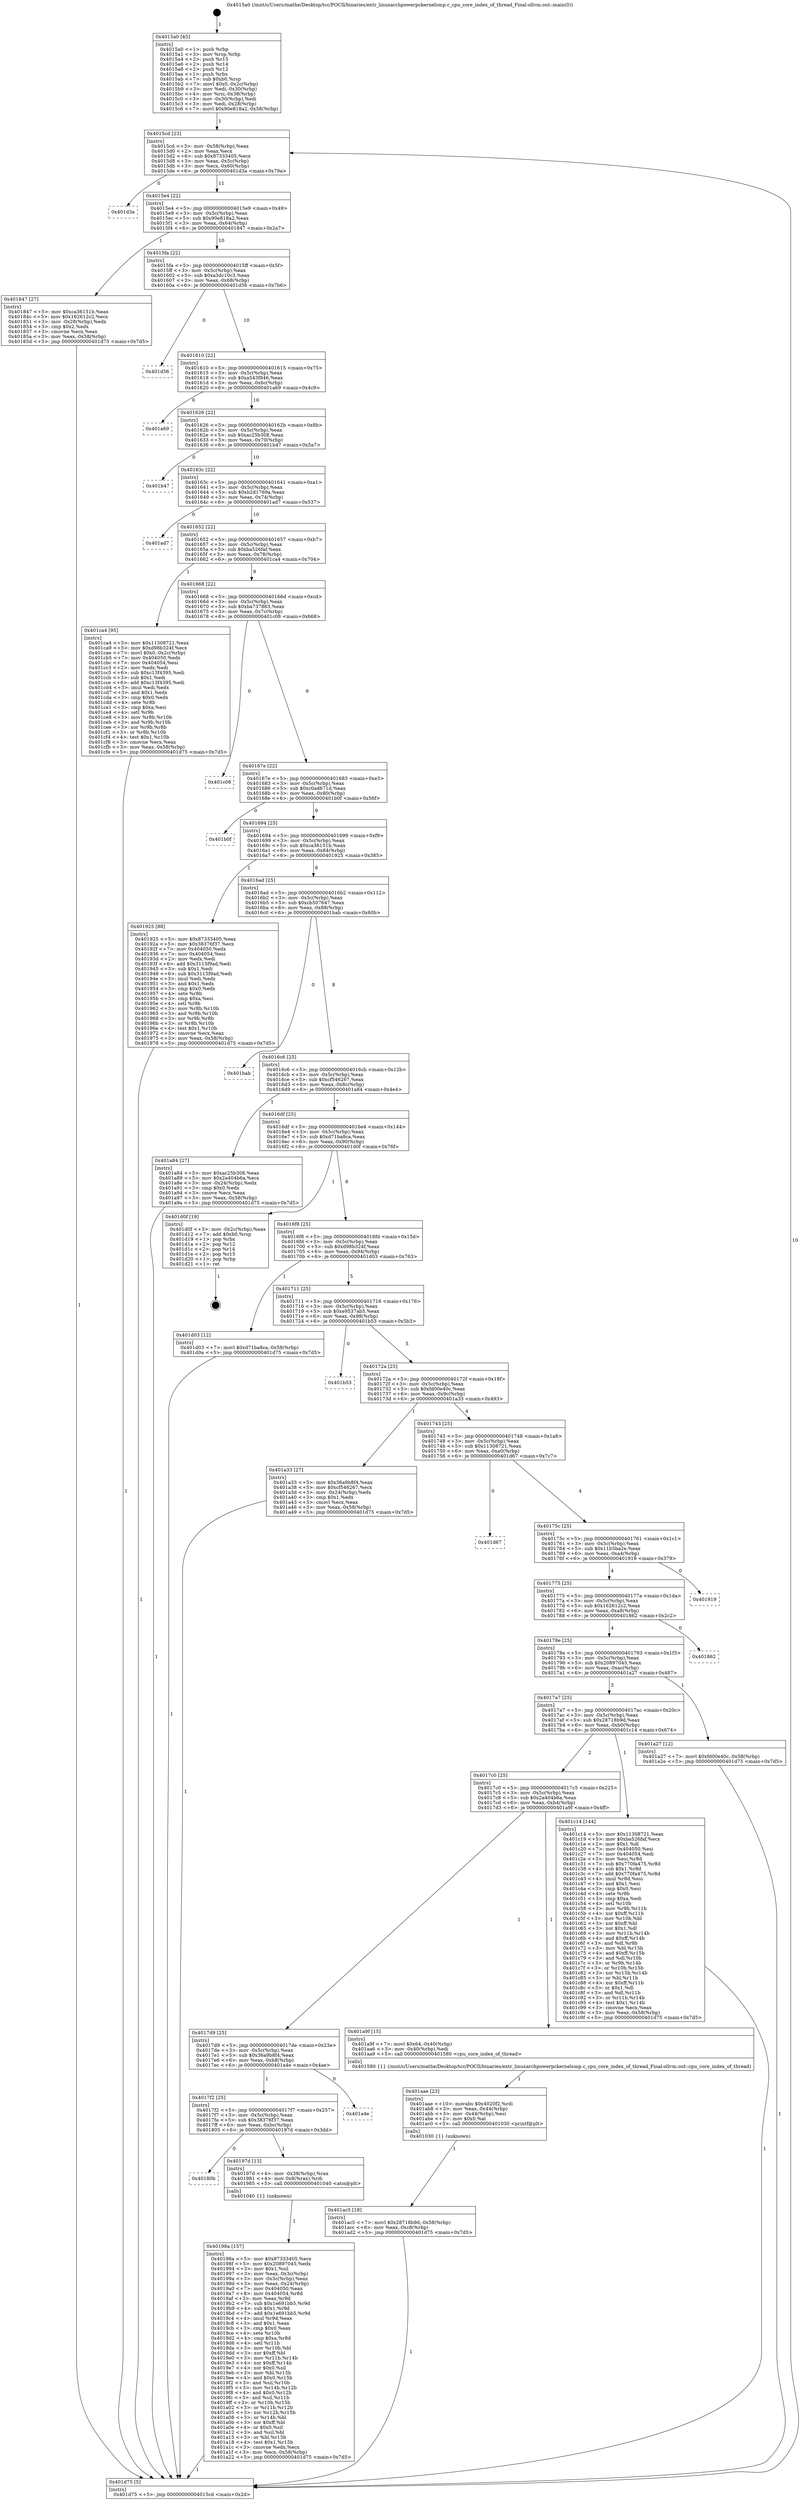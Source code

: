 digraph "0x4015a0" {
  label = "0x4015a0 (/mnt/c/Users/mathe/Desktop/tcc/POCII/binaries/extr_linuxarchpowerpckernelsmp.c_cpu_core_index_of_thread_Final-ollvm.out::main(0))"
  labelloc = "t"
  node[shape=record]

  Entry [label="",width=0.3,height=0.3,shape=circle,fillcolor=black,style=filled]
  "0x4015cd" [label="{
     0x4015cd [23]\l
     | [instrs]\l
     &nbsp;&nbsp;0x4015cd \<+3\>: mov -0x58(%rbp),%eax\l
     &nbsp;&nbsp;0x4015d0 \<+2\>: mov %eax,%ecx\l
     &nbsp;&nbsp;0x4015d2 \<+6\>: sub $0x87333405,%ecx\l
     &nbsp;&nbsp;0x4015d8 \<+3\>: mov %eax,-0x5c(%rbp)\l
     &nbsp;&nbsp;0x4015db \<+3\>: mov %ecx,-0x60(%rbp)\l
     &nbsp;&nbsp;0x4015de \<+6\>: je 0000000000401d3a \<main+0x79a\>\l
  }"]
  "0x401d3a" [label="{
     0x401d3a\l
  }", style=dashed]
  "0x4015e4" [label="{
     0x4015e4 [22]\l
     | [instrs]\l
     &nbsp;&nbsp;0x4015e4 \<+5\>: jmp 00000000004015e9 \<main+0x49\>\l
     &nbsp;&nbsp;0x4015e9 \<+3\>: mov -0x5c(%rbp),%eax\l
     &nbsp;&nbsp;0x4015ec \<+5\>: sub $0x90e818a2,%eax\l
     &nbsp;&nbsp;0x4015f1 \<+3\>: mov %eax,-0x64(%rbp)\l
     &nbsp;&nbsp;0x4015f4 \<+6\>: je 0000000000401847 \<main+0x2a7\>\l
  }"]
  Exit [label="",width=0.3,height=0.3,shape=circle,fillcolor=black,style=filled,peripheries=2]
  "0x401847" [label="{
     0x401847 [27]\l
     | [instrs]\l
     &nbsp;&nbsp;0x401847 \<+5\>: mov $0xca36151b,%eax\l
     &nbsp;&nbsp;0x40184c \<+5\>: mov $0x162612c2,%ecx\l
     &nbsp;&nbsp;0x401851 \<+3\>: mov -0x28(%rbp),%edx\l
     &nbsp;&nbsp;0x401854 \<+3\>: cmp $0x2,%edx\l
     &nbsp;&nbsp;0x401857 \<+3\>: cmovne %ecx,%eax\l
     &nbsp;&nbsp;0x40185a \<+3\>: mov %eax,-0x58(%rbp)\l
     &nbsp;&nbsp;0x40185d \<+5\>: jmp 0000000000401d75 \<main+0x7d5\>\l
  }"]
  "0x4015fa" [label="{
     0x4015fa [22]\l
     | [instrs]\l
     &nbsp;&nbsp;0x4015fa \<+5\>: jmp 00000000004015ff \<main+0x5f\>\l
     &nbsp;&nbsp;0x4015ff \<+3\>: mov -0x5c(%rbp),%eax\l
     &nbsp;&nbsp;0x401602 \<+5\>: sub $0xa3dc10c3,%eax\l
     &nbsp;&nbsp;0x401607 \<+3\>: mov %eax,-0x68(%rbp)\l
     &nbsp;&nbsp;0x40160a \<+6\>: je 0000000000401d56 \<main+0x7b6\>\l
  }"]
  "0x401d75" [label="{
     0x401d75 [5]\l
     | [instrs]\l
     &nbsp;&nbsp;0x401d75 \<+5\>: jmp 00000000004015cd \<main+0x2d\>\l
  }"]
  "0x4015a0" [label="{
     0x4015a0 [45]\l
     | [instrs]\l
     &nbsp;&nbsp;0x4015a0 \<+1\>: push %rbp\l
     &nbsp;&nbsp;0x4015a1 \<+3\>: mov %rsp,%rbp\l
     &nbsp;&nbsp;0x4015a4 \<+2\>: push %r15\l
     &nbsp;&nbsp;0x4015a6 \<+2\>: push %r14\l
     &nbsp;&nbsp;0x4015a8 \<+2\>: push %r12\l
     &nbsp;&nbsp;0x4015aa \<+1\>: push %rbx\l
     &nbsp;&nbsp;0x4015ab \<+7\>: sub $0xb0,%rsp\l
     &nbsp;&nbsp;0x4015b2 \<+7\>: movl $0x0,-0x2c(%rbp)\l
     &nbsp;&nbsp;0x4015b9 \<+3\>: mov %edi,-0x30(%rbp)\l
     &nbsp;&nbsp;0x4015bc \<+4\>: mov %rsi,-0x38(%rbp)\l
     &nbsp;&nbsp;0x4015c0 \<+3\>: mov -0x30(%rbp),%edi\l
     &nbsp;&nbsp;0x4015c3 \<+3\>: mov %edi,-0x28(%rbp)\l
     &nbsp;&nbsp;0x4015c6 \<+7\>: movl $0x90e818a2,-0x58(%rbp)\l
  }"]
  "0x401ac5" [label="{
     0x401ac5 [18]\l
     | [instrs]\l
     &nbsp;&nbsp;0x401ac5 \<+7\>: movl $0x28718b9d,-0x58(%rbp)\l
     &nbsp;&nbsp;0x401acc \<+6\>: mov %eax,-0xc8(%rbp)\l
     &nbsp;&nbsp;0x401ad2 \<+5\>: jmp 0000000000401d75 \<main+0x7d5\>\l
  }"]
  "0x401d56" [label="{
     0x401d56\l
  }", style=dashed]
  "0x401610" [label="{
     0x401610 [22]\l
     | [instrs]\l
     &nbsp;&nbsp;0x401610 \<+5\>: jmp 0000000000401615 \<main+0x75\>\l
     &nbsp;&nbsp;0x401615 \<+3\>: mov -0x5c(%rbp),%eax\l
     &nbsp;&nbsp;0x401618 \<+5\>: sub $0xa543f846,%eax\l
     &nbsp;&nbsp;0x40161d \<+3\>: mov %eax,-0x6c(%rbp)\l
     &nbsp;&nbsp;0x401620 \<+6\>: je 0000000000401a69 \<main+0x4c9\>\l
  }"]
  "0x401aae" [label="{
     0x401aae [23]\l
     | [instrs]\l
     &nbsp;&nbsp;0x401aae \<+10\>: movabs $0x4020f2,%rdi\l
     &nbsp;&nbsp;0x401ab8 \<+3\>: mov %eax,-0x44(%rbp)\l
     &nbsp;&nbsp;0x401abb \<+3\>: mov -0x44(%rbp),%esi\l
     &nbsp;&nbsp;0x401abe \<+2\>: mov $0x0,%al\l
     &nbsp;&nbsp;0x401ac0 \<+5\>: call 0000000000401030 \<printf@plt\>\l
     | [calls]\l
     &nbsp;&nbsp;0x401030 \{1\} (unknown)\l
  }"]
  "0x401a69" [label="{
     0x401a69\l
  }", style=dashed]
  "0x401626" [label="{
     0x401626 [22]\l
     | [instrs]\l
     &nbsp;&nbsp;0x401626 \<+5\>: jmp 000000000040162b \<main+0x8b\>\l
     &nbsp;&nbsp;0x40162b \<+3\>: mov -0x5c(%rbp),%eax\l
     &nbsp;&nbsp;0x40162e \<+5\>: sub $0xac25b308,%eax\l
     &nbsp;&nbsp;0x401633 \<+3\>: mov %eax,-0x70(%rbp)\l
     &nbsp;&nbsp;0x401636 \<+6\>: je 0000000000401b47 \<main+0x5a7\>\l
  }"]
  "0x40198a" [label="{
     0x40198a [157]\l
     | [instrs]\l
     &nbsp;&nbsp;0x40198a \<+5\>: mov $0x87333405,%ecx\l
     &nbsp;&nbsp;0x40198f \<+5\>: mov $0x20897045,%edx\l
     &nbsp;&nbsp;0x401994 \<+3\>: mov $0x1,%sil\l
     &nbsp;&nbsp;0x401997 \<+3\>: mov %eax,-0x3c(%rbp)\l
     &nbsp;&nbsp;0x40199a \<+3\>: mov -0x3c(%rbp),%eax\l
     &nbsp;&nbsp;0x40199d \<+3\>: mov %eax,-0x24(%rbp)\l
     &nbsp;&nbsp;0x4019a0 \<+7\>: mov 0x404050,%eax\l
     &nbsp;&nbsp;0x4019a7 \<+8\>: mov 0x404054,%r8d\l
     &nbsp;&nbsp;0x4019af \<+3\>: mov %eax,%r9d\l
     &nbsp;&nbsp;0x4019b2 \<+7\>: sub $0x1e691bb5,%r9d\l
     &nbsp;&nbsp;0x4019b9 \<+4\>: sub $0x1,%r9d\l
     &nbsp;&nbsp;0x4019bd \<+7\>: add $0x1e691bb5,%r9d\l
     &nbsp;&nbsp;0x4019c4 \<+4\>: imul %r9d,%eax\l
     &nbsp;&nbsp;0x4019c8 \<+3\>: and $0x1,%eax\l
     &nbsp;&nbsp;0x4019cb \<+3\>: cmp $0x0,%eax\l
     &nbsp;&nbsp;0x4019ce \<+4\>: sete %r10b\l
     &nbsp;&nbsp;0x4019d2 \<+4\>: cmp $0xa,%r8d\l
     &nbsp;&nbsp;0x4019d6 \<+4\>: setl %r11b\l
     &nbsp;&nbsp;0x4019da \<+3\>: mov %r10b,%bl\l
     &nbsp;&nbsp;0x4019dd \<+3\>: xor $0xff,%bl\l
     &nbsp;&nbsp;0x4019e0 \<+3\>: mov %r11b,%r14b\l
     &nbsp;&nbsp;0x4019e3 \<+4\>: xor $0xff,%r14b\l
     &nbsp;&nbsp;0x4019e7 \<+4\>: xor $0x0,%sil\l
     &nbsp;&nbsp;0x4019eb \<+3\>: mov %bl,%r15b\l
     &nbsp;&nbsp;0x4019ee \<+4\>: and $0x0,%r15b\l
     &nbsp;&nbsp;0x4019f2 \<+3\>: and %sil,%r10b\l
     &nbsp;&nbsp;0x4019f5 \<+3\>: mov %r14b,%r12b\l
     &nbsp;&nbsp;0x4019f8 \<+4\>: and $0x0,%r12b\l
     &nbsp;&nbsp;0x4019fc \<+3\>: and %sil,%r11b\l
     &nbsp;&nbsp;0x4019ff \<+3\>: or %r10b,%r15b\l
     &nbsp;&nbsp;0x401a02 \<+3\>: or %r11b,%r12b\l
     &nbsp;&nbsp;0x401a05 \<+3\>: xor %r12b,%r15b\l
     &nbsp;&nbsp;0x401a08 \<+3\>: or %r14b,%bl\l
     &nbsp;&nbsp;0x401a0b \<+3\>: xor $0xff,%bl\l
     &nbsp;&nbsp;0x401a0e \<+4\>: or $0x0,%sil\l
     &nbsp;&nbsp;0x401a12 \<+3\>: and %sil,%bl\l
     &nbsp;&nbsp;0x401a15 \<+3\>: or %bl,%r15b\l
     &nbsp;&nbsp;0x401a18 \<+4\>: test $0x1,%r15b\l
     &nbsp;&nbsp;0x401a1c \<+3\>: cmovne %edx,%ecx\l
     &nbsp;&nbsp;0x401a1f \<+3\>: mov %ecx,-0x58(%rbp)\l
     &nbsp;&nbsp;0x401a22 \<+5\>: jmp 0000000000401d75 \<main+0x7d5\>\l
  }"]
  "0x401b47" [label="{
     0x401b47\l
  }", style=dashed]
  "0x40163c" [label="{
     0x40163c [22]\l
     | [instrs]\l
     &nbsp;&nbsp;0x40163c \<+5\>: jmp 0000000000401641 \<main+0xa1\>\l
     &nbsp;&nbsp;0x401641 \<+3\>: mov -0x5c(%rbp),%eax\l
     &nbsp;&nbsp;0x401644 \<+5\>: sub $0xb2d1769a,%eax\l
     &nbsp;&nbsp;0x401649 \<+3\>: mov %eax,-0x74(%rbp)\l
     &nbsp;&nbsp;0x40164c \<+6\>: je 0000000000401ad7 \<main+0x537\>\l
  }"]
  "0x40180b" [label="{
     0x40180b\l
  }", style=dashed]
  "0x401ad7" [label="{
     0x401ad7\l
  }", style=dashed]
  "0x401652" [label="{
     0x401652 [22]\l
     | [instrs]\l
     &nbsp;&nbsp;0x401652 \<+5\>: jmp 0000000000401657 \<main+0xb7\>\l
     &nbsp;&nbsp;0x401657 \<+3\>: mov -0x5c(%rbp),%eax\l
     &nbsp;&nbsp;0x40165a \<+5\>: sub $0xba526faf,%eax\l
     &nbsp;&nbsp;0x40165f \<+3\>: mov %eax,-0x78(%rbp)\l
     &nbsp;&nbsp;0x401662 \<+6\>: je 0000000000401ca4 \<main+0x704\>\l
  }"]
  "0x40197d" [label="{
     0x40197d [13]\l
     | [instrs]\l
     &nbsp;&nbsp;0x40197d \<+4\>: mov -0x38(%rbp),%rax\l
     &nbsp;&nbsp;0x401981 \<+4\>: mov 0x8(%rax),%rdi\l
     &nbsp;&nbsp;0x401985 \<+5\>: call 0000000000401040 \<atoi@plt\>\l
     | [calls]\l
     &nbsp;&nbsp;0x401040 \{1\} (unknown)\l
  }"]
  "0x401ca4" [label="{
     0x401ca4 [95]\l
     | [instrs]\l
     &nbsp;&nbsp;0x401ca4 \<+5\>: mov $0x11308721,%eax\l
     &nbsp;&nbsp;0x401ca9 \<+5\>: mov $0xd98b324f,%ecx\l
     &nbsp;&nbsp;0x401cae \<+7\>: movl $0x0,-0x2c(%rbp)\l
     &nbsp;&nbsp;0x401cb5 \<+7\>: mov 0x404050,%edx\l
     &nbsp;&nbsp;0x401cbc \<+7\>: mov 0x404054,%esi\l
     &nbsp;&nbsp;0x401cc3 \<+2\>: mov %edx,%edi\l
     &nbsp;&nbsp;0x401cc5 \<+6\>: sub $0xc13f4395,%edi\l
     &nbsp;&nbsp;0x401ccb \<+3\>: sub $0x1,%edi\l
     &nbsp;&nbsp;0x401cce \<+6\>: add $0xc13f4395,%edi\l
     &nbsp;&nbsp;0x401cd4 \<+3\>: imul %edi,%edx\l
     &nbsp;&nbsp;0x401cd7 \<+3\>: and $0x1,%edx\l
     &nbsp;&nbsp;0x401cda \<+3\>: cmp $0x0,%edx\l
     &nbsp;&nbsp;0x401cdd \<+4\>: sete %r8b\l
     &nbsp;&nbsp;0x401ce1 \<+3\>: cmp $0xa,%esi\l
     &nbsp;&nbsp;0x401ce4 \<+4\>: setl %r9b\l
     &nbsp;&nbsp;0x401ce8 \<+3\>: mov %r8b,%r10b\l
     &nbsp;&nbsp;0x401ceb \<+3\>: and %r9b,%r10b\l
     &nbsp;&nbsp;0x401cee \<+3\>: xor %r9b,%r8b\l
     &nbsp;&nbsp;0x401cf1 \<+3\>: or %r8b,%r10b\l
     &nbsp;&nbsp;0x401cf4 \<+4\>: test $0x1,%r10b\l
     &nbsp;&nbsp;0x401cf8 \<+3\>: cmovne %ecx,%eax\l
     &nbsp;&nbsp;0x401cfb \<+3\>: mov %eax,-0x58(%rbp)\l
     &nbsp;&nbsp;0x401cfe \<+5\>: jmp 0000000000401d75 \<main+0x7d5\>\l
  }"]
  "0x401668" [label="{
     0x401668 [22]\l
     | [instrs]\l
     &nbsp;&nbsp;0x401668 \<+5\>: jmp 000000000040166d \<main+0xcd\>\l
     &nbsp;&nbsp;0x40166d \<+3\>: mov -0x5c(%rbp),%eax\l
     &nbsp;&nbsp;0x401670 \<+5\>: sub $0xba737863,%eax\l
     &nbsp;&nbsp;0x401675 \<+3\>: mov %eax,-0x7c(%rbp)\l
     &nbsp;&nbsp;0x401678 \<+6\>: je 0000000000401c08 \<main+0x668\>\l
  }"]
  "0x4017f2" [label="{
     0x4017f2 [25]\l
     | [instrs]\l
     &nbsp;&nbsp;0x4017f2 \<+5\>: jmp 00000000004017f7 \<main+0x257\>\l
     &nbsp;&nbsp;0x4017f7 \<+3\>: mov -0x5c(%rbp),%eax\l
     &nbsp;&nbsp;0x4017fa \<+5\>: sub $0x38376f37,%eax\l
     &nbsp;&nbsp;0x4017ff \<+6\>: mov %eax,-0xbc(%rbp)\l
     &nbsp;&nbsp;0x401805 \<+6\>: je 000000000040197d \<main+0x3dd\>\l
  }"]
  "0x401c08" [label="{
     0x401c08\l
  }", style=dashed]
  "0x40167e" [label="{
     0x40167e [22]\l
     | [instrs]\l
     &nbsp;&nbsp;0x40167e \<+5\>: jmp 0000000000401683 \<main+0xe3\>\l
     &nbsp;&nbsp;0x401683 \<+3\>: mov -0x5c(%rbp),%eax\l
     &nbsp;&nbsp;0x401686 \<+5\>: sub $0xc0ad671d,%eax\l
     &nbsp;&nbsp;0x40168b \<+3\>: mov %eax,-0x80(%rbp)\l
     &nbsp;&nbsp;0x40168e \<+6\>: je 0000000000401b0f \<main+0x56f\>\l
  }"]
  "0x401a4e" [label="{
     0x401a4e\l
  }", style=dashed]
  "0x401b0f" [label="{
     0x401b0f\l
  }", style=dashed]
  "0x401694" [label="{
     0x401694 [25]\l
     | [instrs]\l
     &nbsp;&nbsp;0x401694 \<+5\>: jmp 0000000000401699 \<main+0xf9\>\l
     &nbsp;&nbsp;0x401699 \<+3\>: mov -0x5c(%rbp),%eax\l
     &nbsp;&nbsp;0x40169c \<+5\>: sub $0xca36151b,%eax\l
     &nbsp;&nbsp;0x4016a1 \<+6\>: mov %eax,-0x84(%rbp)\l
     &nbsp;&nbsp;0x4016a7 \<+6\>: je 0000000000401925 \<main+0x385\>\l
  }"]
  "0x4017d9" [label="{
     0x4017d9 [25]\l
     | [instrs]\l
     &nbsp;&nbsp;0x4017d9 \<+5\>: jmp 00000000004017de \<main+0x23e\>\l
     &nbsp;&nbsp;0x4017de \<+3\>: mov -0x5c(%rbp),%eax\l
     &nbsp;&nbsp;0x4017e1 \<+5\>: sub $0x36a9b8f4,%eax\l
     &nbsp;&nbsp;0x4017e6 \<+6\>: mov %eax,-0xb8(%rbp)\l
     &nbsp;&nbsp;0x4017ec \<+6\>: je 0000000000401a4e \<main+0x4ae\>\l
  }"]
  "0x401925" [label="{
     0x401925 [88]\l
     | [instrs]\l
     &nbsp;&nbsp;0x401925 \<+5\>: mov $0x87333405,%eax\l
     &nbsp;&nbsp;0x40192a \<+5\>: mov $0x38376f37,%ecx\l
     &nbsp;&nbsp;0x40192f \<+7\>: mov 0x404050,%edx\l
     &nbsp;&nbsp;0x401936 \<+7\>: mov 0x404054,%esi\l
     &nbsp;&nbsp;0x40193d \<+2\>: mov %edx,%edi\l
     &nbsp;&nbsp;0x40193f \<+6\>: add $0x3115f9ad,%edi\l
     &nbsp;&nbsp;0x401945 \<+3\>: sub $0x1,%edi\l
     &nbsp;&nbsp;0x401948 \<+6\>: sub $0x3115f9ad,%edi\l
     &nbsp;&nbsp;0x40194e \<+3\>: imul %edi,%edx\l
     &nbsp;&nbsp;0x401951 \<+3\>: and $0x1,%edx\l
     &nbsp;&nbsp;0x401954 \<+3\>: cmp $0x0,%edx\l
     &nbsp;&nbsp;0x401957 \<+4\>: sete %r8b\l
     &nbsp;&nbsp;0x40195b \<+3\>: cmp $0xa,%esi\l
     &nbsp;&nbsp;0x40195e \<+4\>: setl %r9b\l
     &nbsp;&nbsp;0x401962 \<+3\>: mov %r8b,%r10b\l
     &nbsp;&nbsp;0x401965 \<+3\>: and %r9b,%r10b\l
     &nbsp;&nbsp;0x401968 \<+3\>: xor %r9b,%r8b\l
     &nbsp;&nbsp;0x40196b \<+3\>: or %r8b,%r10b\l
     &nbsp;&nbsp;0x40196e \<+4\>: test $0x1,%r10b\l
     &nbsp;&nbsp;0x401972 \<+3\>: cmovne %ecx,%eax\l
     &nbsp;&nbsp;0x401975 \<+3\>: mov %eax,-0x58(%rbp)\l
     &nbsp;&nbsp;0x401978 \<+5\>: jmp 0000000000401d75 \<main+0x7d5\>\l
  }"]
  "0x4016ad" [label="{
     0x4016ad [25]\l
     | [instrs]\l
     &nbsp;&nbsp;0x4016ad \<+5\>: jmp 00000000004016b2 \<main+0x112\>\l
     &nbsp;&nbsp;0x4016b2 \<+3\>: mov -0x5c(%rbp),%eax\l
     &nbsp;&nbsp;0x4016b5 \<+5\>: sub $0xcb507647,%eax\l
     &nbsp;&nbsp;0x4016ba \<+6\>: mov %eax,-0x88(%rbp)\l
     &nbsp;&nbsp;0x4016c0 \<+6\>: je 0000000000401bab \<main+0x60b\>\l
  }"]
  "0x401a9f" [label="{
     0x401a9f [15]\l
     | [instrs]\l
     &nbsp;&nbsp;0x401a9f \<+7\>: movl $0x64,-0x40(%rbp)\l
     &nbsp;&nbsp;0x401aa6 \<+3\>: mov -0x40(%rbp),%edi\l
     &nbsp;&nbsp;0x401aa9 \<+5\>: call 0000000000401580 \<cpu_core_index_of_thread\>\l
     | [calls]\l
     &nbsp;&nbsp;0x401580 \{1\} (/mnt/c/Users/mathe/Desktop/tcc/POCII/binaries/extr_linuxarchpowerpckernelsmp.c_cpu_core_index_of_thread_Final-ollvm.out::cpu_core_index_of_thread)\l
  }"]
  "0x401bab" [label="{
     0x401bab\l
  }", style=dashed]
  "0x4016c6" [label="{
     0x4016c6 [25]\l
     | [instrs]\l
     &nbsp;&nbsp;0x4016c6 \<+5\>: jmp 00000000004016cb \<main+0x12b\>\l
     &nbsp;&nbsp;0x4016cb \<+3\>: mov -0x5c(%rbp),%eax\l
     &nbsp;&nbsp;0x4016ce \<+5\>: sub $0xcf546267,%eax\l
     &nbsp;&nbsp;0x4016d3 \<+6\>: mov %eax,-0x8c(%rbp)\l
     &nbsp;&nbsp;0x4016d9 \<+6\>: je 0000000000401a84 \<main+0x4e4\>\l
  }"]
  "0x4017c0" [label="{
     0x4017c0 [25]\l
     | [instrs]\l
     &nbsp;&nbsp;0x4017c0 \<+5\>: jmp 00000000004017c5 \<main+0x225\>\l
     &nbsp;&nbsp;0x4017c5 \<+3\>: mov -0x5c(%rbp),%eax\l
     &nbsp;&nbsp;0x4017c8 \<+5\>: sub $0x2a404b6a,%eax\l
     &nbsp;&nbsp;0x4017cd \<+6\>: mov %eax,-0xb4(%rbp)\l
     &nbsp;&nbsp;0x4017d3 \<+6\>: je 0000000000401a9f \<main+0x4ff\>\l
  }"]
  "0x401a84" [label="{
     0x401a84 [27]\l
     | [instrs]\l
     &nbsp;&nbsp;0x401a84 \<+5\>: mov $0xac25b308,%eax\l
     &nbsp;&nbsp;0x401a89 \<+5\>: mov $0x2a404b6a,%ecx\l
     &nbsp;&nbsp;0x401a8e \<+3\>: mov -0x24(%rbp),%edx\l
     &nbsp;&nbsp;0x401a91 \<+3\>: cmp $0x0,%edx\l
     &nbsp;&nbsp;0x401a94 \<+3\>: cmove %ecx,%eax\l
     &nbsp;&nbsp;0x401a97 \<+3\>: mov %eax,-0x58(%rbp)\l
     &nbsp;&nbsp;0x401a9a \<+5\>: jmp 0000000000401d75 \<main+0x7d5\>\l
  }"]
  "0x4016df" [label="{
     0x4016df [25]\l
     | [instrs]\l
     &nbsp;&nbsp;0x4016df \<+5\>: jmp 00000000004016e4 \<main+0x144\>\l
     &nbsp;&nbsp;0x4016e4 \<+3\>: mov -0x5c(%rbp),%eax\l
     &nbsp;&nbsp;0x4016e7 \<+5\>: sub $0xd71ba8ca,%eax\l
     &nbsp;&nbsp;0x4016ec \<+6\>: mov %eax,-0x90(%rbp)\l
     &nbsp;&nbsp;0x4016f2 \<+6\>: je 0000000000401d0f \<main+0x76f\>\l
  }"]
  "0x401c14" [label="{
     0x401c14 [144]\l
     | [instrs]\l
     &nbsp;&nbsp;0x401c14 \<+5\>: mov $0x11308721,%eax\l
     &nbsp;&nbsp;0x401c19 \<+5\>: mov $0xba526faf,%ecx\l
     &nbsp;&nbsp;0x401c1e \<+2\>: mov $0x1,%dl\l
     &nbsp;&nbsp;0x401c20 \<+7\>: mov 0x404050,%esi\l
     &nbsp;&nbsp;0x401c27 \<+7\>: mov 0x404054,%edi\l
     &nbsp;&nbsp;0x401c2e \<+3\>: mov %esi,%r8d\l
     &nbsp;&nbsp;0x401c31 \<+7\>: sub $0x770fa475,%r8d\l
     &nbsp;&nbsp;0x401c38 \<+4\>: sub $0x1,%r8d\l
     &nbsp;&nbsp;0x401c3c \<+7\>: add $0x770fa475,%r8d\l
     &nbsp;&nbsp;0x401c43 \<+4\>: imul %r8d,%esi\l
     &nbsp;&nbsp;0x401c47 \<+3\>: and $0x1,%esi\l
     &nbsp;&nbsp;0x401c4a \<+3\>: cmp $0x0,%esi\l
     &nbsp;&nbsp;0x401c4d \<+4\>: sete %r9b\l
     &nbsp;&nbsp;0x401c51 \<+3\>: cmp $0xa,%edi\l
     &nbsp;&nbsp;0x401c54 \<+4\>: setl %r10b\l
     &nbsp;&nbsp;0x401c58 \<+3\>: mov %r9b,%r11b\l
     &nbsp;&nbsp;0x401c5b \<+4\>: xor $0xff,%r11b\l
     &nbsp;&nbsp;0x401c5f \<+3\>: mov %r10b,%bl\l
     &nbsp;&nbsp;0x401c62 \<+3\>: xor $0xff,%bl\l
     &nbsp;&nbsp;0x401c65 \<+3\>: xor $0x1,%dl\l
     &nbsp;&nbsp;0x401c68 \<+3\>: mov %r11b,%r14b\l
     &nbsp;&nbsp;0x401c6b \<+4\>: and $0xff,%r14b\l
     &nbsp;&nbsp;0x401c6f \<+3\>: and %dl,%r9b\l
     &nbsp;&nbsp;0x401c72 \<+3\>: mov %bl,%r15b\l
     &nbsp;&nbsp;0x401c75 \<+4\>: and $0xff,%r15b\l
     &nbsp;&nbsp;0x401c79 \<+3\>: and %dl,%r10b\l
     &nbsp;&nbsp;0x401c7c \<+3\>: or %r9b,%r14b\l
     &nbsp;&nbsp;0x401c7f \<+3\>: or %r10b,%r15b\l
     &nbsp;&nbsp;0x401c82 \<+3\>: xor %r15b,%r14b\l
     &nbsp;&nbsp;0x401c85 \<+3\>: or %bl,%r11b\l
     &nbsp;&nbsp;0x401c88 \<+4\>: xor $0xff,%r11b\l
     &nbsp;&nbsp;0x401c8c \<+3\>: or $0x1,%dl\l
     &nbsp;&nbsp;0x401c8f \<+3\>: and %dl,%r11b\l
     &nbsp;&nbsp;0x401c92 \<+3\>: or %r11b,%r14b\l
     &nbsp;&nbsp;0x401c95 \<+4\>: test $0x1,%r14b\l
     &nbsp;&nbsp;0x401c99 \<+3\>: cmovne %ecx,%eax\l
     &nbsp;&nbsp;0x401c9c \<+3\>: mov %eax,-0x58(%rbp)\l
     &nbsp;&nbsp;0x401c9f \<+5\>: jmp 0000000000401d75 \<main+0x7d5\>\l
  }"]
  "0x401d0f" [label="{
     0x401d0f [19]\l
     | [instrs]\l
     &nbsp;&nbsp;0x401d0f \<+3\>: mov -0x2c(%rbp),%eax\l
     &nbsp;&nbsp;0x401d12 \<+7\>: add $0xb0,%rsp\l
     &nbsp;&nbsp;0x401d19 \<+1\>: pop %rbx\l
     &nbsp;&nbsp;0x401d1a \<+2\>: pop %r12\l
     &nbsp;&nbsp;0x401d1c \<+2\>: pop %r14\l
     &nbsp;&nbsp;0x401d1e \<+2\>: pop %r15\l
     &nbsp;&nbsp;0x401d20 \<+1\>: pop %rbp\l
     &nbsp;&nbsp;0x401d21 \<+1\>: ret\l
  }"]
  "0x4016f8" [label="{
     0x4016f8 [25]\l
     | [instrs]\l
     &nbsp;&nbsp;0x4016f8 \<+5\>: jmp 00000000004016fd \<main+0x15d\>\l
     &nbsp;&nbsp;0x4016fd \<+3\>: mov -0x5c(%rbp),%eax\l
     &nbsp;&nbsp;0x401700 \<+5\>: sub $0xd98b324f,%eax\l
     &nbsp;&nbsp;0x401705 \<+6\>: mov %eax,-0x94(%rbp)\l
     &nbsp;&nbsp;0x40170b \<+6\>: je 0000000000401d03 \<main+0x763\>\l
  }"]
  "0x4017a7" [label="{
     0x4017a7 [25]\l
     | [instrs]\l
     &nbsp;&nbsp;0x4017a7 \<+5\>: jmp 00000000004017ac \<main+0x20c\>\l
     &nbsp;&nbsp;0x4017ac \<+3\>: mov -0x5c(%rbp),%eax\l
     &nbsp;&nbsp;0x4017af \<+5\>: sub $0x28718b9d,%eax\l
     &nbsp;&nbsp;0x4017b4 \<+6\>: mov %eax,-0xb0(%rbp)\l
     &nbsp;&nbsp;0x4017ba \<+6\>: je 0000000000401c14 \<main+0x674\>\l
  }"]
  "0x401d03" [label="{
     0x401d03 [12]\l
     | [instrs]\l
     &nbsp;&nbsp;0x401d03 \<+7\>: movl $0xd71ba8ca,-0x58(%rbp)\l
     &nbsp;&nbsp;0x401d0a \<+5\>: jmp 0000000000401d75 \<main+0x7d5\>\l
  }"]
  "0x401711" [label="{
     0x401711 [25]\l
     | [instrs]\l
     &nbsp;&nbsp;0x401711 \<+5\>: jmp 0000000000401716 \<main+0x176\>\l
     &nbsp;&nbsp;0x401716 \<+3\>: mov -0x5c(%rbp),%eax\l
     &nbsp;&nbsp;0x401719 \<+5\>: sub $0xe9537ab5,%eax\l
     &nbsp;&nbsp;0x40171e \<+6\>: mov %eax,-0x98(%rbp)\l
     &nbsp;&nbsp;0x401724 \<+6\>: je 0000000000401b53 \<main+0x5b3\>\l
  }"]
  "0x401a27" [label="{
     0x401a27 [12]\l
     | [instrs]\l
     &nbsp;&nbsp;0x401a27 \<+7\>: movl $0xfd00e40c,-0x58(%rbp)\l
     &nbsp;&nbsp;0x401a2e \<+5\>: jmp 0000000000401d75 \<main+0x7d5\>\l
  }"]
  "0x401b53" [label="{
     0x401b53\l
  }", style=dashed]
  "0x40172a" [label="{
     0x40172a [25]\l
     | [instrs]\l
     &nbsp;&nbsp;0x40172a \<+5\>: jmp 000000000040172f \<main+0x18f\>\l
     &nbsp;&nbsp;0x40172f \<+3\>: mov -0x5c(%rbp),%eax\l
     &nbsp;&nbsp;0x401732 \<+5\>: sub $0xfd00e40c,%eax\l
     &nbsp;&nbsp;0x401737 \<+6\>: mov %eax,-0x9c(%rbp)\l
     &nbsp;&nbsp;0x40173d \<+6\>: je 0000000000401a33 \<main+0x493\>\l
  }"]
  "0x40178e" [label="{
     0x40178e [25]\l
     | [instrs]\l
     &nbsp;&nbsp;0x40178e \<+5\>: jmp 0000000000401793 \<main+0x1f3\>\l
     &nbsp;&nbsp;0x401793 \<+3\>: mov -0x5c(%rbp),%eax\l
     &nbsp;&nbsp;0x401796 \<+5\>: sub $0x20897045,%eax\l
     &nbsp;&nbsp;0x40179b \<+6\>: mov %eax,-0xac(%rbp)\l
     &nbsp;&nbsp;0x4017a1 \<+6\>: je 0000000000401a27 \<main+0x487\>\l
  }"]
  "0x401a33" [label="{
     0x401a33 [27]\l
     | [instrs]\l
     &nbsp;&nbsp;0x401a33 \<+5\>: mov $0x36a9b8f4,%eax\l
     &nbsp;&nbsp;0x401a38 \<+5\>: mov $0xcf546267,%ecx\l
     &nbsp;&nbsp;0x401a3d \<+3\>: mov -0x24(%rbp),%edx\l
     &nbsp;&nbsp;0x401a40 \<+3\>: cmp $0x1,%edx\l
     &nbsp;&nbsp;0x401a43 \<+3\>: cmovl %ecx,%eax\l
     &nbsp;&nbsp;0x401a46 \<+3\>: mov %eax,-0x58(%rbp)\l
     &nbsp;&nbsp;0x401a49 \<+5\>: jmp 0000000000401d75 \<main+0x7d5\>\l
  }"]
  "0x401743" [label="{
     0x401743 [25]\l
     | [instrs]\l
     &nbsp;&nbsp;0x401743 \<+5\>: jmp 0000000000401748 \<main+0x1a8\>\l
     &nbsp;&nbsp;0x401748 \<+3\>: mov -0x5c(%rbp),%eax\l
     &nbsp;&nbsp;0x40174b \<+5\>: sub $0x11308721,%eax\l
     &nbsp;&nbsp;0x401750 \<+6\>: mov %eax,-0xa0(%rbp)\l
     &nbsp;&nbsp;0x401756 \<+6\>: je 0000000000401d67 \<main+0x7c7\>\l
  }"]
  "0x401862" [label="{
     0x401862\l
  }", style=dashed]
  "0x401d67" [label="{
     0x401d67\l
  }", style=dashed]
  "0x40175c" [label="{
     0x40175c [25]\l
     | [instrs]\l
     &nbsp;&nbsp;0x40175c \<+5\>: jmp 0000000000401761 \<main+0x1c1\>\l
     &nbsp;&nbsp;0x401761 \<+3\>: mov -0x5c(%rbp),%eax\l
     &nbsp;&nbsp;0x401764 \<+5\>: sub $0x11b5ba2e,%eax\l
     &nbsp;&nbsp;0x401769 \<+6\>: mov %eax,-0xa4(%rbp)\l
     &nbsp;&nbsp;0x40176f \<+6\>: je 0000000000401919 \<main+0x379\>\l
  }"]
  "0x401775" [label="{
     0x401775 [25]\l
     | [instrs]\l
     &nbsp;&nbsp;0x401775 \<+5\>: jmp 000000000040177a \<main+0x1da\>\l
     &nbsp;&nbsp;0x40177a \<+3\>: mov -0x5c(%rbp),%eax\l
     &nbsp;&nbsp;0x40177d \<+5\>: sub $0x162612c2,%eax\l
     &nbsp;&nbsp;0x401782 \<+6\>: mov %eax,-0xa8(%rbp)\l
     &nbsp;&nbsp;0x401788 \<+6\>: je 0000000000401862 \<main+0x2c2\>\l
  }"]
  "0x401919" [label="{
     0x401919\l
  }", style=dashed]
  Entry -> "0x4015a0" [label=" 1"]
  "0x4015cd" -> "0x401d3a" [label=" 0"]
  "0x4015cd" -> "0x4015e4" [label=" 11"]
  "0x401d0f" -> Exit [label=" 1"]
  "0x4015e4" -> "0x401847" [label=" 1"]
  "0x4015e4" -> "0x4015fa" [label=" 10"]
  "0x401847" -> "0x401d75" [label=" 1"]
  "0x4015a0" -> "0x4015cd" [label=" 1"]
  "0x401d75" -> "0x4015cd" [label=" 10"]
  "0x401d03" -> "0x401d75" [label=" 1"]
  "0x4015fa" -> "0x401d56" [label=" 0"]
  "0x4015fa" -> "0x401610" [label=" 10"]
  "0x401ca4" -> "0x401d75" [label=" 1"]
  "0x401610" -> "0x401a69" [label=" 0"]
  "0x401610" -> "0x401626" [label=" 10"]
  "0x401c14" -> "0x401d75" [label=" 1"]
  "0x401626" -> "0x401b47" [label=" 0"]
  "0x401626" -> "0x40163c" [label=" 10"]
  "0x401ac5" -> "0x401d75" [label=" 1"]
  "0x40163c" -> "0x401ad7" [label=" 0"]
  "0x40163c" -> "0x401652" [label=" 10"]
  "0x401aae" -> "0x401ac5" [label=" 1"]
  "0x401652" -> "0x401ca4" [label=" 1"]
  "0x401652" -> "0x401668" [label=" 9"]
  "0x401a9f" -> "0x401aae" [label=" 1"]
  "0x401668" -> "0x401c08" [label=" 0"]
  "0x401668" -> "0x40167e" [label=" 9"]
  "0x401a33" -> "0x401d75" [label=" 1"]
  "0x40167e" -> "0x401b0f" [label=" 0"]
  "0x40167e" -> "0x401694" [label=" 9"]
  "0x401a27" -> "0x401d75" [label=" 1"]
  "0x401694" -> "0x401925" [label=" 1"]
  "0x401694" -> "0x4016ad" [label=" 8"]
  "0x401925" -> "0x401d75" [label=" 1"]
  "0x40197d" -> "0x40198a" [label=" 1"]
  "0x4016ad" -> "0x401bab" [label=" 0"]
  "0x4016ad" -> "0x4016c6" [label=" 8"]
  "0x4017f2" -> "0x40180b" [label=" 0"]
  "0x4016c6" -> "0x401a84" [label=" 1"]
  "0x4016c6" -> "0x4016df" [label=" 7"]
  "0x401a84" -> "0x401d75" [label=" 1"]
  "0x4016df" -> "0x401d0f" [label=" 1"]
  "0x4016df" -> "0x4016f8" [label=" 6"]
  "0x4017d9" -> "0x4017f2" [label=" 1"]
  "0x4016f8" -> "0x401d03" [label=" 1"]
  "0x4016f8" -> "0x401711" [label=" 5"]
  "0x40198a" -> "0x401d75" [label=" 1"]
  "0x401711" -> "0x401b53" [label=" 0"]
  "0x401711" -> "0x40172a" [label=" 5"]
  "0x4017c0" -> "0x4017d9" [label=" 1"]
  "0x40172a" -> "0x401a33" [label=" 1"]
  "0x40172a" -> "0x401743" [label=" 4"]
  "0x4017f2" -> "0x40197d" [label=" 1"]
  "0x401743" -> "0x401d67" [label=" 0"]
  "0x401743" -> "0x40175c" [label=" 4"]
  "0x4017a7" -> "0x4017c0" [label=" 2"]
  "0x40175c" -> "0x401919" [label=" 0"]
  "0x40175c" -> "0x401775" [label=" 4"]
  "0x4017a7" -> "0x401c14" [label=" 1"]
  "0x401775" -> "0x401862" [label=" 0"]
  "0x401775" -> "0x40178e" [label=" 4"]
  "0x4017c0" -> "0x401a9f" [label=" 1"]
  "0x40178e" -> "0x401a27" [label=" 1"]
  "0x40178e" -> "0x4017a7" [label=" 3"]
  "0x4017d9" -> "0x401a4e" [label=" 0"]
}
